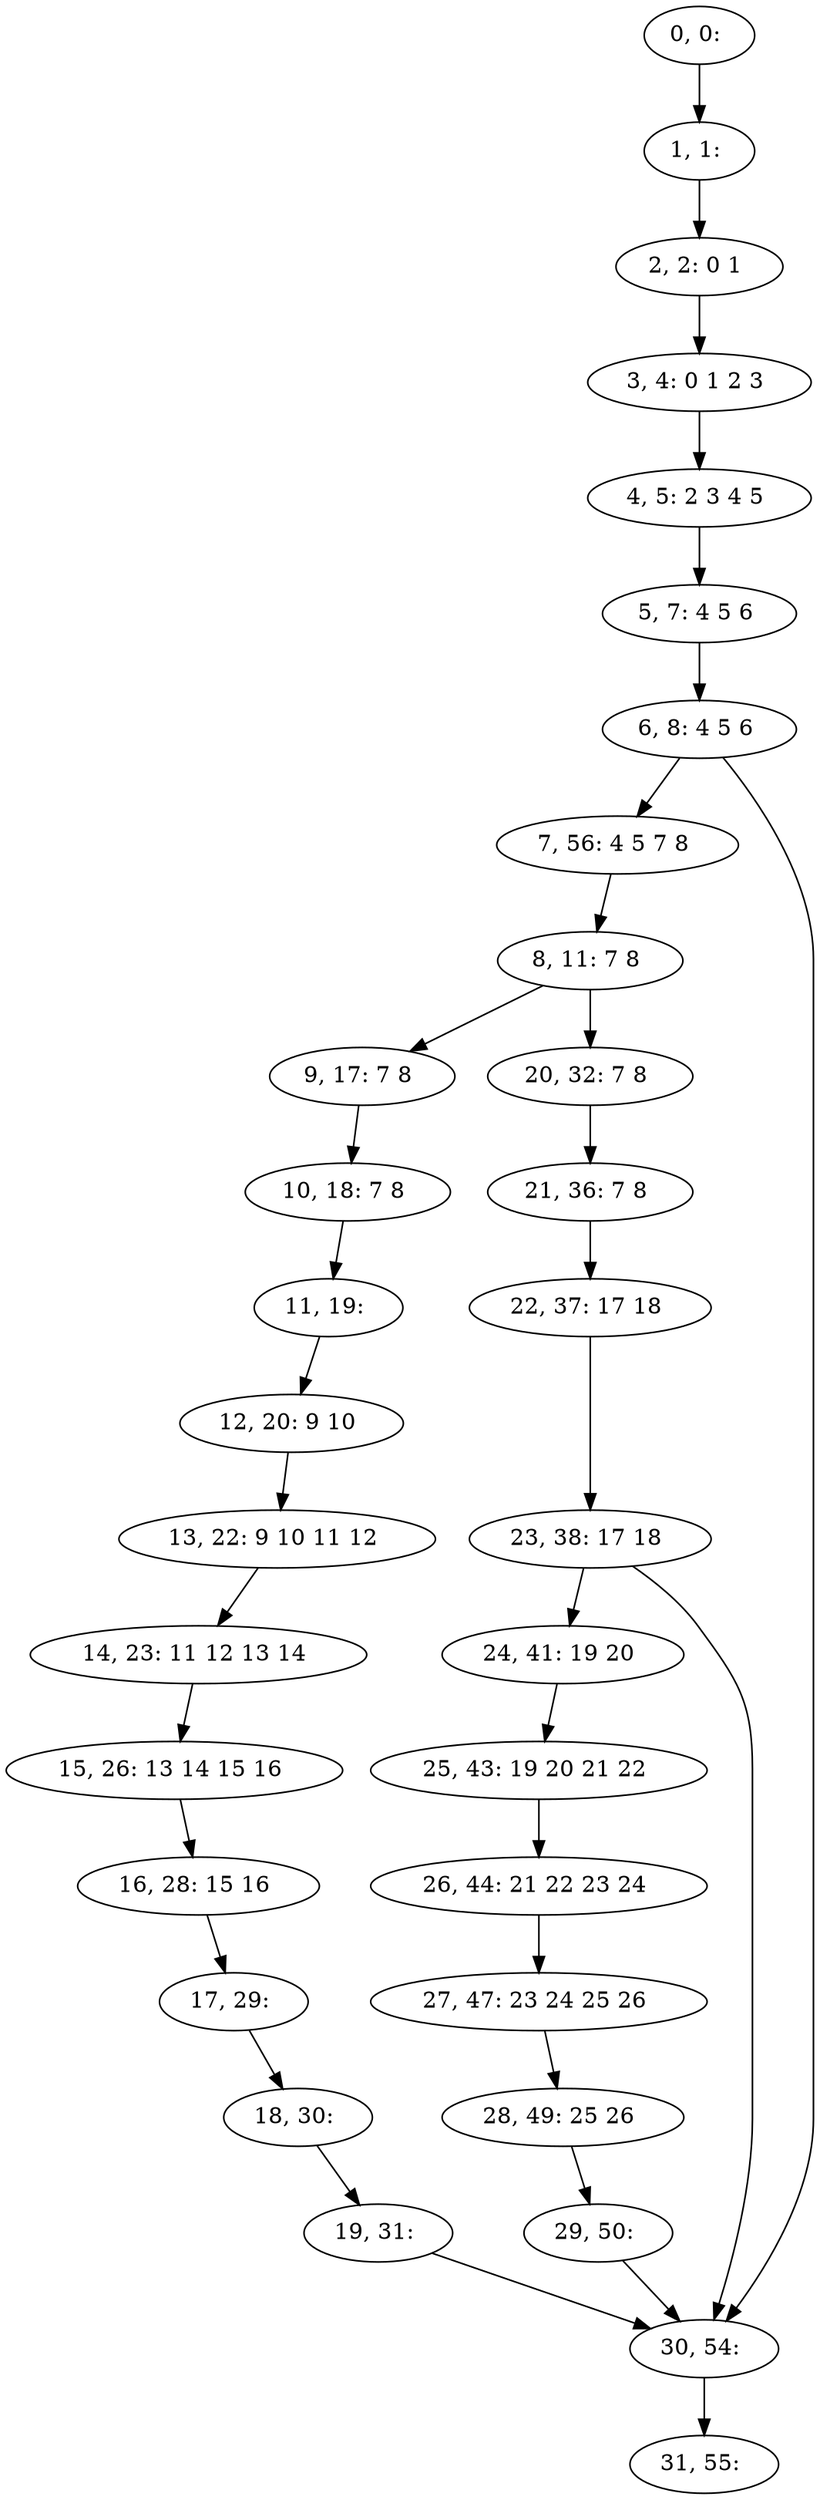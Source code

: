 digraph G {
0[label="0, 0: "];
1[label="1, 1: "];
2[label="2, 2: 0 1 "];
3[label="3, 4: 0 1 2 3 "];
4[label="4, 5: 2 3 4 5 "];
5[label="5, 7: 4 5 6 "];
6[label="6, 8: 4 5 6 "];
7[label="7, 56: 4 5 7 8 "];
8[label="8, 11: 7 8 "];
9[label="9, 17: 7 8 "];
10[label="10, 18: 7 8 "];
11[label="11, 19: "];
12[label="12, 20: 9 10 "];
13[label="13, 22: 9 10 11 12 "];
14[label="14, 23: 11 12 13 14 "];
15[label="15, 26: 13 14 15 16 "];
16[label="16, 28: 15 16 "];
17[label="17, 29: "];
18[label="18, 30: "];
19[label="19, 31: "];
20[label="20, 32: 7 8 "];
21[label="21, 36: 7 8 "];
22[label="22, 37: 17 18 "];
23[label="23, 38: 17 18 "];
24[label="24, 41: 19 20 "];
25[label="25, 43: 19 20 21 22 "];
26[label="26, 44: 21 22 23 24 "];
27[label="27, 47: 23 24 25 26 "];
28[label="28, 49: 25 26 "];
29[label="29, 50: "];
30[label="30, 54: "];
31[label="31, 55: "];
0->1 ;
1->2 ;
2->3 ;
3->4 ;
4->5 ;
5->6 ;
6->7 ;
6->30 ;
7->8 ;
8->9 ;
8->20 ;
9->10 ;
10->11 ;
11->12 ;
12->13 ;
13->14 ;
14->15 ;
15->16 ;
16->17 ;
17->18 ;
18->19 ;
19->30 ;
20->21 ;
21->22 ;
22->23 ;
23->24 ;
23->30 ;
24->25 ;
25->26 ;
26->27 ;
27->28 ;
28->29 ;
29->30 ;
30->31 ;
}
